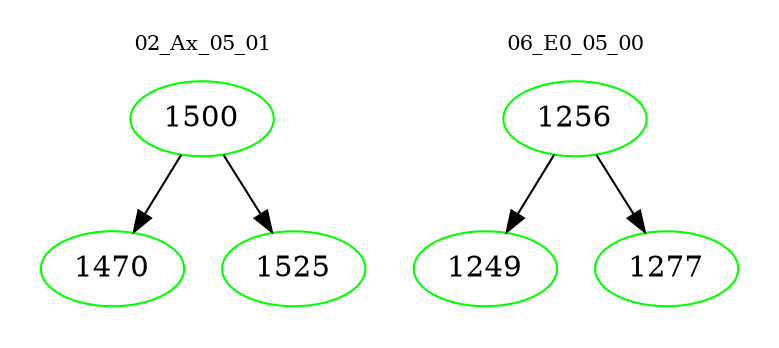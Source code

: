 digraph{
subgraph cluster_0 {
color = white
label = "02_Ax_05_01";
fontsize=10;
T0_1500 [label="1500", color="green"]
T0_1500 -> T0_1470 [color="black"]
T0_1470 [label="1470", color="green"]
T0_1500 -> T0_1525 [color="black"]
T0_1525 [label="1525", color="green"]
}
subgraph cluster_1 {
color = white
label = "06_E0_05_00";
fontsize=10;
T1_1256 [label="1256", color="green"]
T1_1256 -> T1_1249 [color="black"]
T1_1249 [label="1249", color="green"]
T1_1256 -> T1_1277 [color="black"]
T1_1277 [label="1277", color="green"]
}
}
